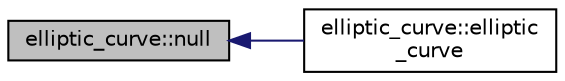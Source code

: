 digraph "elliptic_curve::null"
{
  edge [fontname="Helvetica",fontsize="10",labelfontname="Helvetica",labelfontsize="10"];
  node [fontname="Helvetica",fontsize="10",shape=record];
  rankdir="LR";
  Node289 [label="elliptic_curve::null",height=0.2,width=0.4,color="black", fillcolor="grey75", style="filled", fontcolor="black"];
  Node289 -> Node290 [dir="back",color="midnightblue",fontsize="10",style="solid",fontname="Helvetica"];
  Node290 [label="elliptic_curve::elliptic\l_curve",height=0.2,width=0.4,color="black", fillcolor="white", style="filled",URL="$d3/dea/classelliptic__curve.html#ae1ce376e47410f2845e5fd3c59b5296d"];
}
